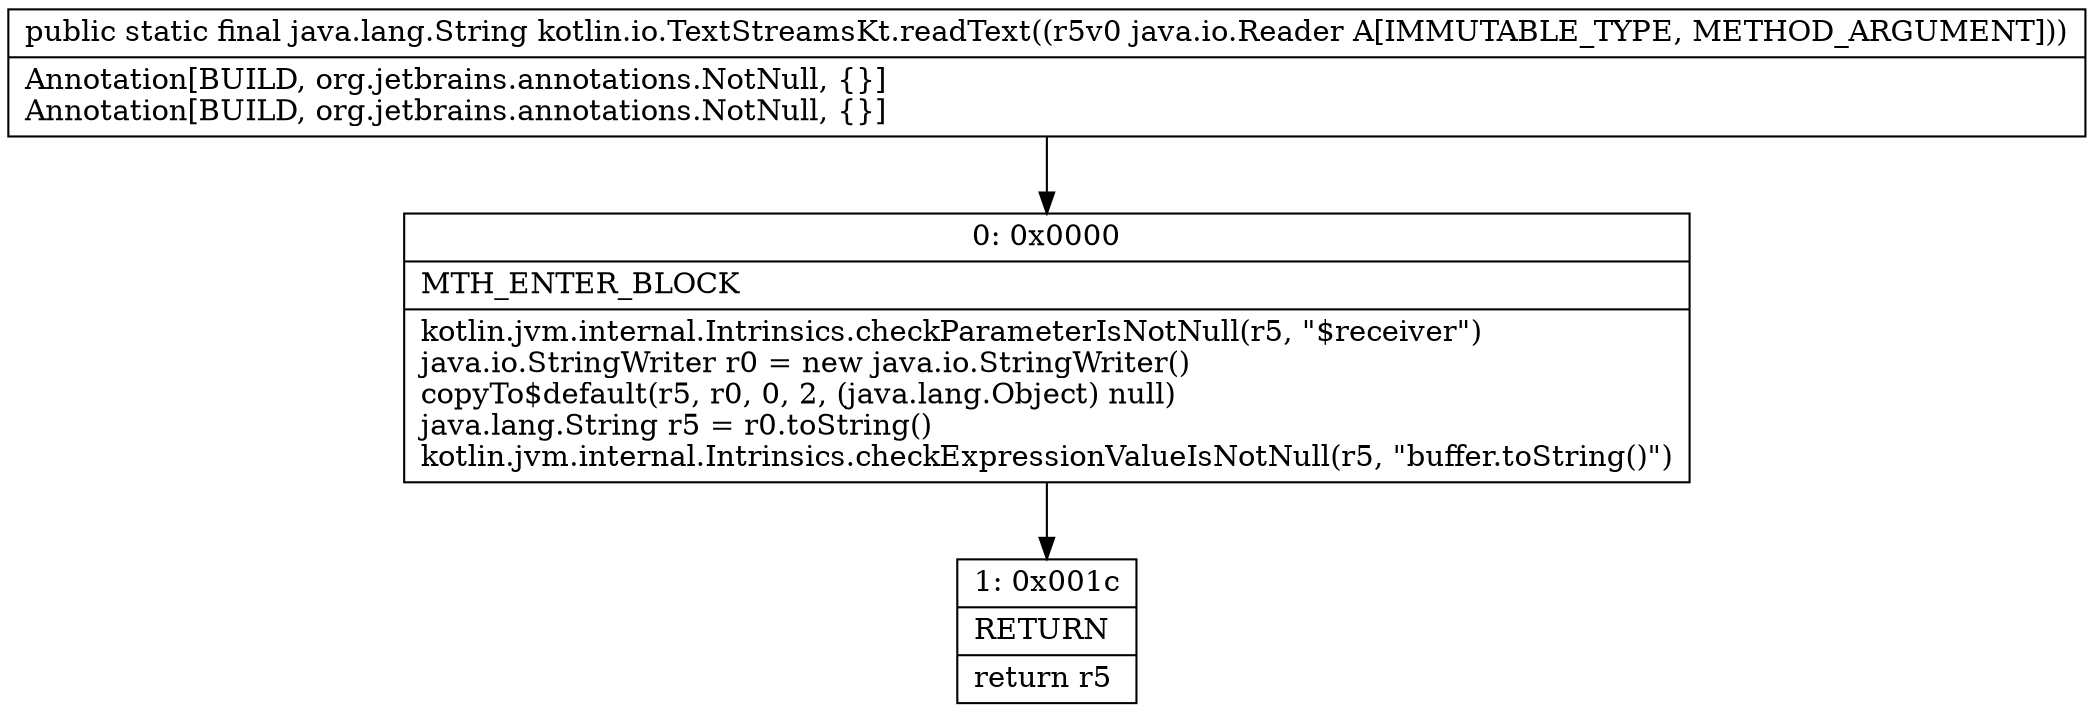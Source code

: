 digraph "CFG forkotlin.io.TextStreamsKt.readText(Ljava\/io\/Reader;)Ljava\/lang\/String;" {
Node_0 [shape=record,label="{0\:\ 0x0000|MTH_ENTER_BLOCK\l|kotlin.jvm.internal.Intrinsics.checkParameterIsNotNull(r5, \"$receiver\")\ljava.io.StringWriter r0 = new java.io.StringWriter()\lcopyTo$default(r5, r0, 0, 2, (java.lang.Object) null)\ljava.lang.String r5 = r0.toString()\lkotlin.jvm.internal.Intrinsics.checkExpressionValueIsNotNull(r5, \"buffer.toString()\")\l}"];
Node_1 [shape=record,label="{1\:\ 0x001c|RETURN\l|return r5\l}"];
MethodNode[shape=record,label="{public static final java.lang.String kotlin.io.TextStreamsKt.readText((r5v0 java.io.Reader A[IMMUTABLE_TYPE, METHOD_ARGUMENT]))  | Annotation[BUILD, org.jetbrains.annotations.NotNull, \{\}]\lAnnotation[BUILD, org.jetbrains.annotations.NotNull, \{\}]\l}"];
MethodNode -> Node_0;
Node_0 -> Node_1;
}

